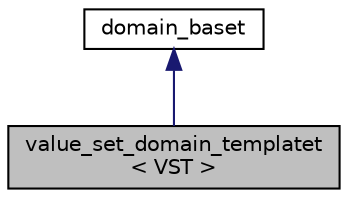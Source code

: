 digraph "value_set_domain_templatet&lt; VST &gt;"
{
 // LATEX_PDF_SIZE
  bgcolor="transparent";
  edge [fontname="Helvetica",fontsize="10",labelfontname="Helvetica",labelfontsize="10"];
  node [fontname="Helvetica",fontsize="10",shape=record];
  Node1 [label="value_set_domain_templatet\l\< VST \>",height=0.2,width=0.4,color="black", fillcolor="grey75", style="filled", fontcolor="black",tooltip="This is the domain for a value set analysis."];
  Node2 -> Node1 [dir="back",color="midnightblue",fontsize="10",style="solid",fontname="Helvetica"];
  Node2 [label="domain_baset",height=0.2,width=0.4,color="black",URL="$classdomain__baset.html",tooltip=" "];
}
